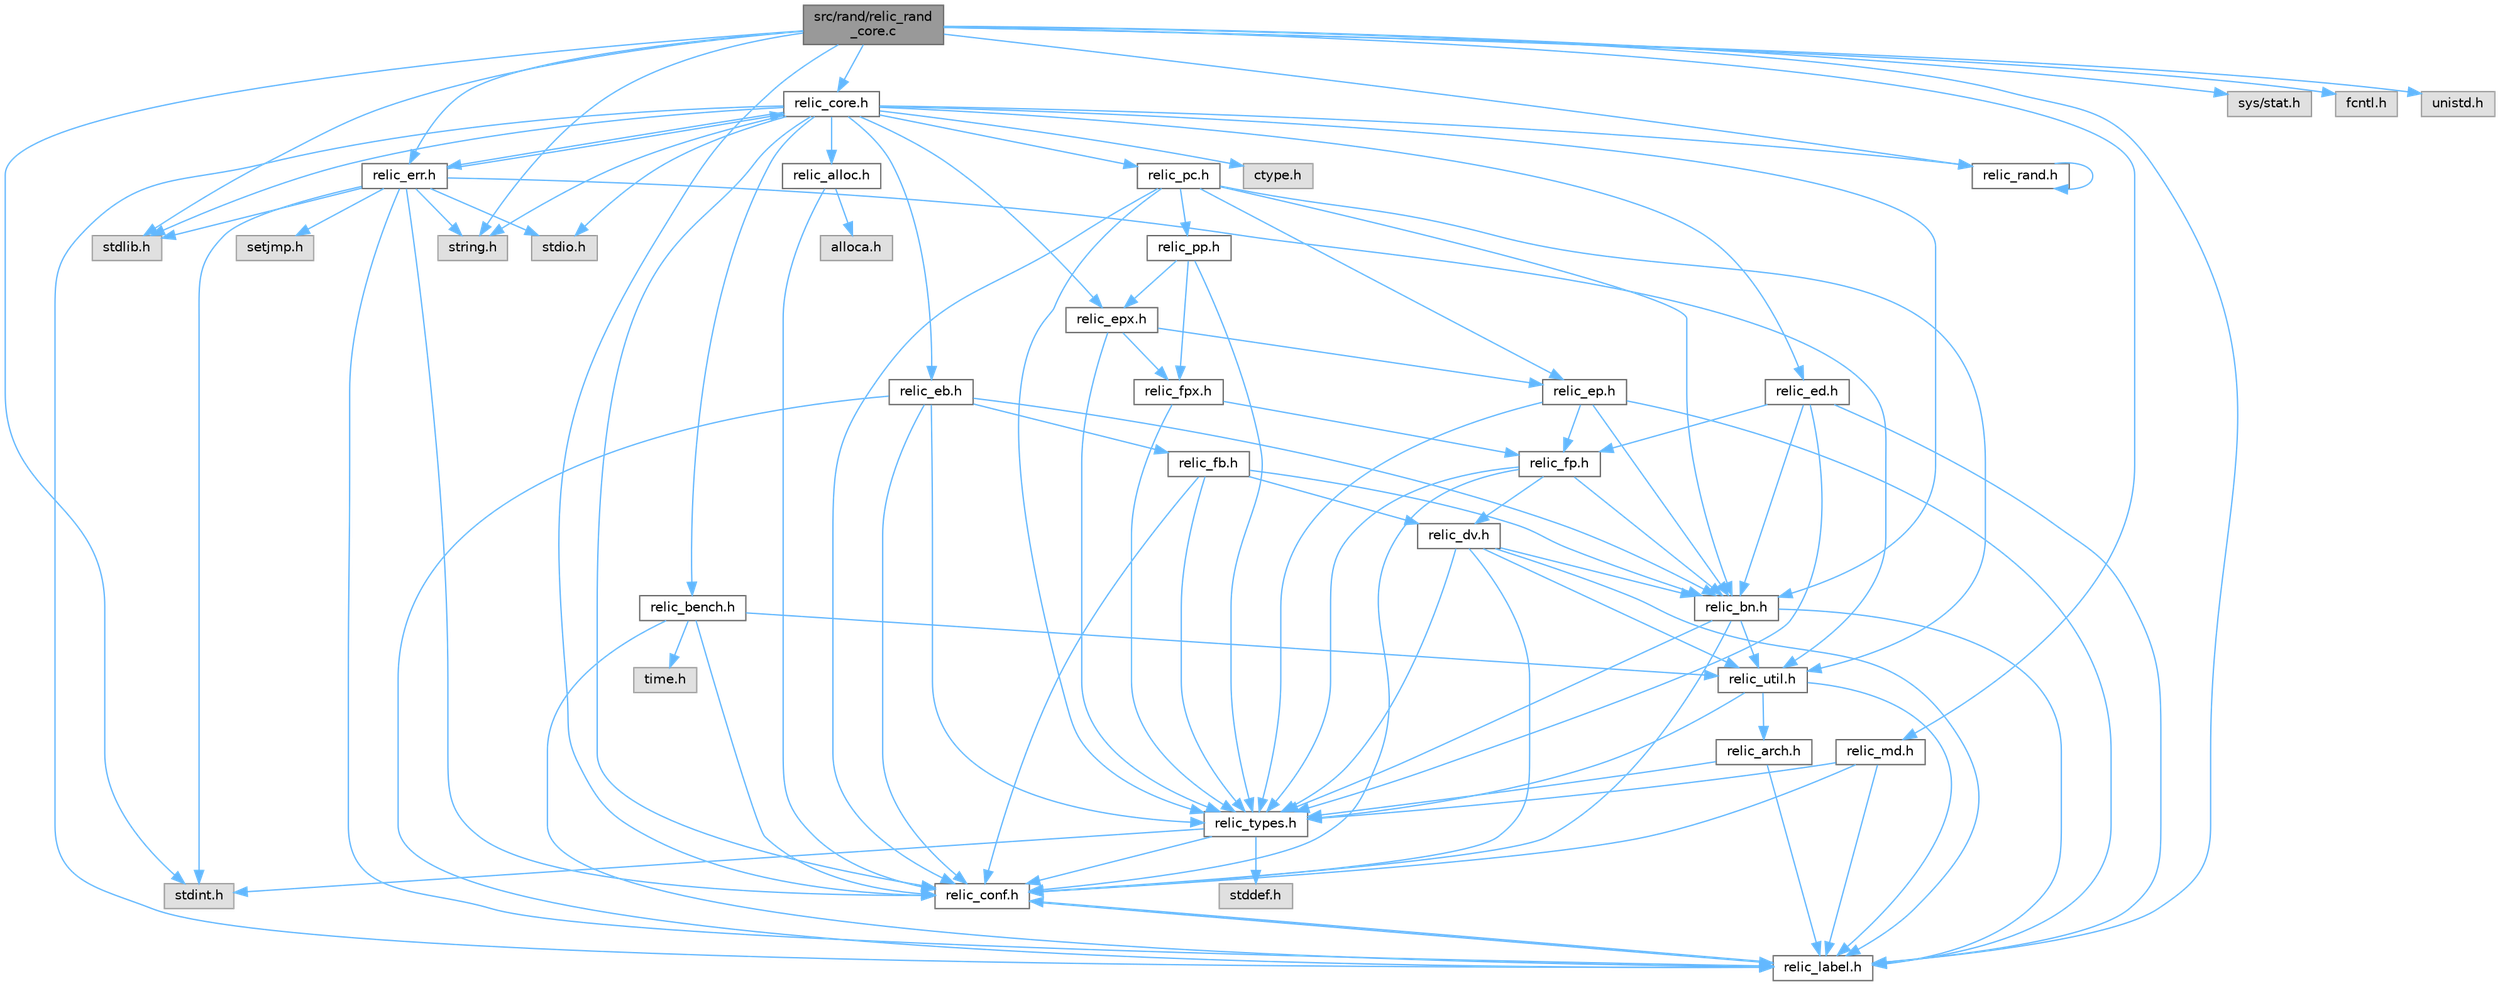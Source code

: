 digraph "src/rand/relic_rand_core.c"
{
 // LATEX_PDF_SIZE
  bgcolor="transparent";
  edge [fontname=Helvetica,fontsize=10,labelfontname=Helvetica,labelfontsize=10];
  node [fontname=Helvetica,fontsize=10,shape=box,height=0.2,width=0.4];
  Node1 [id="Node000001",label="src/rand/relic_rand\l_core.c",height=0.2,width=0.4,color="gray40", fillcolor="grey60", style="filled", fontcolor="black",tooltip=" "];
  Node1 -> Node2 [id="edge1_Node000001_Node000002",color="steelblue1",style="solid",tooltip=" "];
  Node2 [id="Node000002",label="stdlib.h",height=0.2,width=0.4,color="grey60", fillcolor="#E0E0E0", style="filled",tooltip=" "];
  Node1 -> Node3 [id="edge2_Node000001_Node000003",color="steelblue1",style="solid",tooltip=" "];
  Node3 [id="Node000003",label="stdint.h",height=0.2,width=0.4,color="grey60", fillcolor="#E0E0E0", style="filled",tooltip=" "];
  Node1 -> Node4 [id="edge3_Node000001_Node000004",color="steelblue1",style="solid",tooltip=" "];
  Node4 [id="Node000004",label="string.h",height=0.2,width=0.4,color="grey60", fillcolor="#E0E0E0", style="filled",tooltip=" "];
  Node1 -> Node5 [id="edge4_Node000001_Node000005",color="steelblue1",style="solid",tooltip=" "];
  Node5 [id="Node000005",label="relic_conf.h",height=0.2,width=0.4,color="grey40", fillcolor="white", style="filled",URL="$d1/da4/relic__conf_8h.html",tooltip=" "];
  Node5 -> Node6 [id="edge5_Node000005_Node000006",color="steelblue1",style="solid",tooltip=" "];
  Node6 [id="Node000006",label="relic_label.h",height=0.2,width=0.4,color="grey40", fillcolor="white", style="filled",URL="$df/d60/relic__label_8h.html",tooltip=" "];
  Node6 -> Node5 [id="edge6_Node000006_Node000005",color="steelblue1",style="solid",tooltip=" "];
  Node1 -> Node7 [id="edge7_Node000001_Node000007",color="steelblue1",style="solid",tooltip=" "];
  Node7 [id="Node000007",label="relic_core.h",height=0.2,width=0.4,color="grey40", fillcolor="white", style="filled",URL="$db/d67/relic__core_8h.html",tooltip=" "];
  Node7 -> Node2 [id="edge8_Node000007_Node000002",color="steelblue1",style="solid",tooltip=" "];
  Node7 -> Node8 [id="edge9_Node000007_Node000008",color="steelblue1",style="solid",tooltip=" "];
  Node8 [id="Node000008",label="stdio.h",height=0.2,width=0.4,color="grey60", fillcolor="#E0E0E0", style="filled",tooltip=" "];
  Node7 -> Node4 [id="edge10_Node000007_Node000004",color="steelblue1",style="solid",tooltip=" "];
  Node7 -> Node9 [id="edge11_Node000007_Node000009",color="steelblue1",style="solid",tooltip=" "];
  Node9 [id="Node000009",label="ctype.h",height=0.2,width=0.4,color="grey60", fillcolor="#E0E0E0", style="filled",tooltip=" "];
  Node7 -> Node10 [id="edge12_Node000007_Node000010",color="steelblue1",style="solid",tooltip=" "];
  Node10 [id="Node000010",label="relic_err.h",height=0.2,width=0.4,color="grey40", fillcolor="white", style="filled",URL="$d0/d09/relic__err_8h.html",tooltip=" "];
  Node10 -> Node3 [id="edge13_Node000010_Node000003",color="steelblue1",style="solid",tooltip=" "];
  Node10 -> Node2 [id="edge14_Node000010_Node000002",color="steelblue1",style="solid",tooltip=" "];
  Node10 -> Node8 [id="edge15_Node000010_Node000008",color="steelblue1",style="solid",tooltip=" "];
  Node10 -> Node4 [id="edge16_Node000010_Node000004",color="steelblue1",style="solid",tooltip=" "];
  Node10 -> Node7 [id="edge17_Node000010_Node000007",color="steelblue1",style="solid",tooltip=" "];
  Node10 -> Node5 [id="edge18_Node000010_Node000005",color="steelblue1",style="solid",tooltip=" "];
  Node10 -> Node11 [id="edge19_Node000010_Node000011",color="steelblue1",style="solid",tooltip=" "];
  Node11 [id="Node000011",label="relic_util.h",height=0.2,width=0.4,color="grey40", fillcolor="white", style="filled",URL="$d1/d8d/relic__util_8h.html",tooltip=" "];
  Node11 -> Node12 [id="edge20_Node000011_Node000012",color="steelblue1",style="solid",tooltip=" "];
  Node12 [id="Node000012",label="relic_arch.h",height=0.2,width=0.4,color="grey40", fillcolor="white", style="filled",URL="$d7/d48/relic__arch_8h.html",tooltip=" "];
  Node12 -> Node13 [id="edge21_Node000012_Node000013",color="steelblue1",style="solid",tooltip=" "];
  Node13 [id="Node000013",label="relic_types.h",height=0.2,width=0.4,color="grey40", fillcolor="white", style="filled",URL="$d4/dd7/relic__types_8h.html",tooltip=" "];
  Node13 -> Node14 [id="edge22_Node000013_Node000014",color="steelblue1",style="solid",tooltip=" "];
  Node14 [id="Node000014",label="stddef.h",height=0.2,width=0.4,color="grey60", fillcolor="#E0E0E0", style="filled",tooltip=" "];
  Node13 -> Node3 [id="edge23_Node000013_Node000003",color="steelblue1",style="solid",tooltip=" "];
  Node13 -> Node5 [id="edge24_Node000013_Node000005",color="steelblue1",style="solid",tooltip=" "];
  Node12 -> Node6 [id="edge25_Node000012_Node000006",color="steelblue1",style="solid",tooltip=" "];
  Node11 -> Node13 [id="edge26_Node000011_Node000013",color="steelblue1",style="solid",tooltip=" "];
  Node11 -> Node6 [id="edge27_Node000011_Node000006",color="steelblue1",style="solid",tooltip=" "];
  Node10 -> Node6 [id="edge28_Node000010_Node000006",color="steelblue1",style="solid",tooltip=" "];
  Node10 -> Node15 [id="edge29_Node000010_Node000015",color="steelblue1",style="solid",tooltip=" "];
  Node15 [id="Node000015",label="setjmp.h",height=0.2,width=0.4,color="grey60", fillcolor="#E0E0E0", style="filled",tooltip=" "];
  Node7 -> Node16 [id="edge30_Node000007_Node000016",color="steelblue1",style="solid",tooltip=" "];
  Node16 [id="Node000016",label="relic_bn.h",height=0.2,width=0.4,color="grey40", fillcolor="white", style="filled",URL="$d2/df6/relic__bn_8h.html",tooltip=" "];
  Node16 -> Node5 [id="edge31_Node000016_Node000005",color="steelblue1",style="solid",tooltip=" "];
  Node16 -> Node11 [id="edge32_Node000016_Node000011",color="steelblue1",style="solid",tooltip=" "];
  Node16 -> Node13 [id="edge33_Node000016_Node000013",color="steelblue1",style="solid",tooltip=" "];
  Node16 -> Node6 [id="edge34_Node000016_Node000006",color="steelblue1",style="solid",tooltip=" "];
  Node7 -> Node17 [id="edge35_Node000007_Node000017",color="steelblue1",style="solid",tooltip=" "];
  Node17 [id="Node000017",label="relic_eb.h",height=0.2,width=0.4,color="grey40", fillcolor="white", style="filled",URL="$d0/d24/relic__eb_8h.html",tooltip=" "];
  Node17 -> Node18 [id="edge36_Node000017_Node000018",color="steelblue1",style="solid",tooltip=" "];
  Node18 [id="Node000018",label="relic_fb.h",height=0.2,width=0.4,color="grey40", fillcolor="white", style="filled",URL="$dc/de1/relic__fb_8h.html",tooltip=" "];
  Node18 -> Node16 [id="edge37_Node000018_Node000016",color="steelblue1",style="solid",tooltip=" "];
  Node18 -> Node19 [id="edge38_Node000018_Node000019",color="steelblue1",style="solid",tooltip=" "];
  Node19 [id="Node000019",label="relic_dv.h",height=0.2,width=0.4,color="grey40", fillcolor="white", style="filled",URL="$d3/d30/relic__dv_8h.html",tooltip=" "];
  Node19 -> Node16 [id="edge39_Node000019_Node000016",color="steelblue1",style="solid",tooltip=" "];
  Node19 -> Node5 [id="edge40_Node000019_Node000005",color="steelblue1",style="solid",tooltip=" "];
  Node19 -> Node13 [id="edge41_Node000019_Node000013",color="steelblue1",style="solid",tooltip=" "];
  Node19 -> Node11 [id="edge42_Node000019_Node000011",color="steelblue1",style="solid",tooltip=" "];
  Node19 -> Node6 [id="edge43_Node000019_Node000006",color="steelblue1",style="solid",tooltip=" "];
  Node18 -> Node5 [id="edge44_Node000018_Node000005",color="steelblue1",style="solid",tooltip=" "];
  Node18 -> Node13 [id="edge45_Node000018_Node000013",color="steelblue1",style="solid",tooltip=" "];
  Node17 -> Node16 [id="edge46_Node000017_Node000016",color="steelblue1",style="solid",tooltip=" "];
  Node17 -> Node5 [id="edge47_Node000017_Node000005",color="steelblue1",style="solid",tooltip=" "];
  Node17 -> Node13 [id="edge48_Node000017_Node000013",color="steelblue1",style="solid",tooltip=" "];
  Node17 -> Node6 [id="edge49_Node000017_Node000006",color="steelblue1",style="solid",tooltip=" "];
  Node7 -> Node20 [id="edge50_Node000007_Node000020",color="steelblue1",style="solid",tooltip=" "];
  Node20 [id="Node000020",label="relic_epx.h",height=0.2,width=0.4,color="grey40", fillcolor="white", style="filled",URL="$d9/d7d/relic__epx_8h.html",tooltip=" "];
  Node20 -> Node21 [id="edge51_Node000020_Node000021",color="steelblue1",style="solid",tooltip=" "];
  Node21 [id="Node000021",label="relic_fpx.h",height=0.2,width=0.4,color="grey40", fillcolor="white", style="filled",URL="$d9/d17/relic__fpx_8h.html",tooltip=" "];
  Node21 -> Node22 [id="edge52_Node000021_Node000022",color="steelblue1",style="solid",tooltip=" "];
  Node22 [id="Node000022",label="relic_fp.h",height=0.2,width=0.4,color="grey40", fillcolor="white", style="filled",URL="$d5/dfa/relic__fp_8h.html",tooltip=" "];
  Node22 -> Node19 [id="edge53_Node000022_Node000019",color="steelblue1",style="solid",tooltip=" "];
  Node22 -> Node16 [id="edge54_Node000022_Node000016",color="steelblue1",style="solid",tooltip=" "];
  Node22 -> Node5 [id="edge55_Node000022_Node000005",color="steelblue1",style="solid",tooltip=" "];
  Node22 -> Node13 [id="edge56_Node000022_Node000013",color="steelblue1",style="solid",tooltip=" "];
  Node21 -> Node13 [id="edge57_Node000021_Node000013",color="steelblue1",style="solid",tooltip=" "];
  Node20 -> Node23 [id="edge58_Node000020_Node000023",color="steelblue1",style="solid",tooltip=" "];
  Node23 [id="Node000023",label="relic_ep.h",height=0.2,width=0.4,color="grey40", fillcolor="white", style="filled",URL="$d3/df7/relic__ep_8h.html",tooltip=" "];
  Node23 -> Node22 [id="edge59_Node000023_Node000022",color="steelblue1",style="solid",tooltip=" "];
  Node23 -> Node16 [id="edge60_Node000023_Node000016",color="steelblue1",style="solid",tooltip=" "];
  Node23 -> Node13 [id="edge61_Node000023_Node000013",color="steelblue1",style="solid",tooltip=" "];
  Node23 -> Node6 [id="edge62_Node000023_Node000006",color="steelblue1",style="solid",tooltip=" "];
  Node20 -> Node13 [id="edge63_Node000020_Node000013",color="steelblue1",style="solid",tooltip=" "];
  Node7 -> Node24 [id="edge64_Node000007_Node000024",color="steelblue1",style="solid",tooltip=" "];
  Node24 [id="Node000024",label="relic_ed.h",height=0.2,width=0.4,color="grey40", fillcolor="white", style="filled",URL="$d6/d6d/relic__ed_8h.html",tooltip=" "];
  Node24 -> Node22 [id="edge65_Node000024_Node000022",color="steelblue1",style="solid",tooltip=" "];
  Node24 -> Node16 [id="edge66_Node000024_Node000016",color="steelblue1",style="solid",tooltip=" "];
  Node24 -> Node13 [id="edge67_Node000024_Node000013",color="steelblue1",style="solid",tooltip=" "];
  Node24 -> Node6 [id="edge68_Node000024_Node000006",color="steelblue1",style="solid",tooltip=" "];
  Node7 -> Node25 [id="edge69_Node000007_Node000025",color="steelblue1",style="solid",tooltip=" "];
  Node25 [id="Node000025",label="relic_pc.h",height=0.2,width=0.4,color="grey40", fillcolor="white", style="filled",URL="$df/d3f/relic__pc_8h.html",tooltip=" "];
  Node25 -> Node23 [id="edge70_Node000025_Node000023",color="steelblue1",style="solid",tooltip=" "];
  Node25 -> Node26 [id="edge71_Node000025_Node000026",color="steelblue1",style="solid",tooltip=" "];
  Node26 [id="Node000026",label="relic_pp.h",height=0.2,width=0.4,color="grey40", fillcolor="white", style="filled",URL="$d1/d95/relic__pp_8h.html",tooltip=" "];
  Node26 -> Node21 [id="edge72_Node000026_Node000021",color="steelblue1",style="solid",tooltip=" "];
  Node26 -> Node20 [id="edge73_Node000026_Node000020",color="steelblue1",style="solid",tooltip=" "];
  Node26 -> Node13 [id="edge74_Node000026_Node000013",color="steelblue1",style="solid",tooltip=" "];
  Node25 -> Node16 [id="edge75_Node000025_Node000016",color="steelblue1",style="solid",tooltip=" "];
  Node25 -> Node11 [id="edge76_Node000025_Node000011",color="steelblue1",style="solid",tooltip=" "];
  Node25 -> Node5 [id="edge77_Node000025_Node000005",color="steelblue1",style="solid",tooltip=" "];
  Node25 -> Node13 [id="edge78_Node000025_Node000013",color="steelblue1",style="solid",tooltip=" "];
  Node7 -> Node5 [id="edge79_Node000007_Node000005",color="steelblue1",style="solid",tooltip=" "];
  Node7 -> Node27 [id="edge80_Node000007_Node000027",color="steelblue1",style="solid",tooltip=" "];
  Node27 [id="Node000027",label="relic_bench.h",height=0.2,width=0.4,color="grey40", fillcolor="white", style="filled",URL="$dd/d4c/relic__bench_8h.html",tooltip=" "];
  Node27 -> Node5 [id="edge81_Node000027_Node000005",color="steelblue1",style="solid",tooltip=" "];
  Node27 -> Node6 [id="edge82_Node000027_Node000006",color="steelblue1",style="solid",tooltip=" "];
  Node27 -> Node11 [id="edge83_Node000027_Node000011",color="steelblue1",style="solid",tooltip=" "];
  Node27 -> Node28 [id="edge84_Node000027_Node000028",color="steelblue1",style="solid",tooltip=" "];
  Node28 [id="Node000028",label="time.h",height=0.2,width=0.4,color="grey60", fillcolor="#E0E0E0", style="filled",tooltip=" "];
  Node7 -> Node29 [id="edge85_Node000007_Node000029",color="steelblue1",style="solid",tooltip=" "];
  Node29 [id="Node000029",label="relic_rand.h",height=0.2,width=0.4,color="grey40", fillcolor="white", style="filled",URL="$d7/d29/relic__rand_8h.html",tooltip=" "];
  Node29 -> Node29 [id="edge86_Node000029_Node000029",color="steelblue1",style="solid",tooltip=" "];
  Node7 -> Node6 [id="edge87_Node000007_Node000006",color="steelblue1",style="solid",tooltip=" "];
  Node7 -> Node30 [id="edge88_Node000007_Node000030",color="steelblue1",style="solid",tooltip=" "];
  Node30 [id="Node000030",label="relic_alloc.h",height=0.2,width=0.4,color="grey40", fillcolor="white", style="filled",URL="$d6/d2b/relic__alloc_8h.html",tooltip=" "];
  Node30 -> Node5 [id="edge89_Node000030_Node000005",color="steelblue1",style="solid",tooltip=" "];
  Node30 -> Node31 [id="edge90_Node000030_Node000031",color="steelblue1",style="solid",tooltip=" "];
  Node31 [id="Node000031",label="alloca.h",height=0.2,width=0.4,color="grey60", fillcolor="#E0E0E0", style="filled",tooltip=" "];
  Node1 -> Node6 [id="edge91_Node000001_Node000006",color="steelblue1",style="solid",tooltip=" "];
  Node1 -> Node29 [id="edge92_Node000001_Node000029",color="steelblue1",style="solid",tooltip=" "];
  Node1 -> Node32 [id="edge93_Node000001_Node000032",color="steelblue1",style="solid",tooltip=" "];
  Node32 [id="Node000032",label="relic_md.h",height=0.2,width=0.4,color="grey40", fillcolor="white", style="filled",URL="$da/dbd/relic__md_8h.html",tooltip=" "];
  Node32 -> Node5 [id="edge94_Node000032_Node000005",color="steelblue1",style="solid",tooltip=" "];
  Node32 -> Node13 [id="edge95_Node000032_Node000013",color="steelblue1",style="solid",tooltip=" "];
  Node32 -> Node6 [id="edge96_Node000032_Node000006",color="steelblue1",style="solid",tooltip=" "];
  Node1 -> Node10 [id="edge97_Node000001_Node000010",color="steelblue1",style="solid",tooltip=" "];
  Node1 -> Node33 [id="edge98_Node000001_Node000033",color="steelblue1",style="solid",tooltip=" "];
  Node33 [id="Node000033",label="sys/stat.h",height=0.2,width=0.4,color="grey60", fillcolor="#E0E0E0", style="filled",tooltip=" "];
  Node1 -> Node34 [id="edge99_Node000001_Node000034",color="steelblue1",style="solid",tooltip=" "];
  Node34 [id="Node000034",label="fcntl.h",height=0.2,width=0.4,color="grey60", fillcolor="#E0E0E0", style="filled",tooltip=" "];
  Node1 -> Node35 [id="edge100_Node000001_Node000035",color="steelblue1",style="solid",tooltip=" "];
  Node35 [id="Node000035",label="unistd.h",height=0.2,width=0.4,color="grey60", fillcolor="#E0E0E0", style="filled",tooltip=" "];
}
